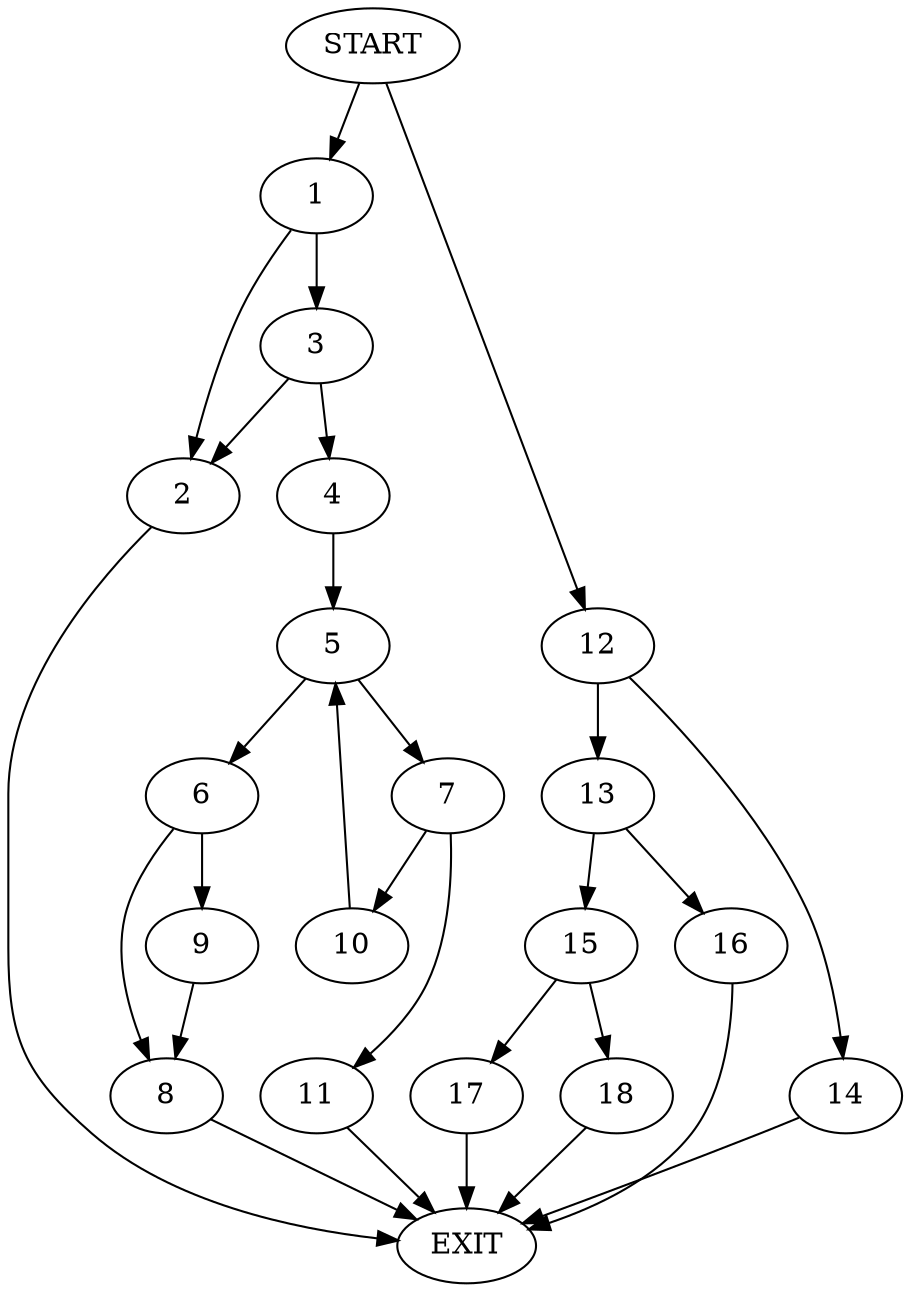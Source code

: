 digraph {
0 [label="START"]
19 [label="EXIT"]
0 -> 1
1 -> 2
1 -> 3
3 -> 4
3 -> 2
2 -> 19
4 -> 5
5 -> 6
5 -> 7
6 -> 8
6 -> 9
7 -> 10
7 -> 11
11 -> 19
10 -> 5
9 -> 8
8 -> 19
0 -> 12
12 -> 13
12 -> 14
14 -> 19
13 -> 15
13 -> 16
16 -> 19
15 -> 17
15 -> 18
18 -> 19
17 -> 19
}
